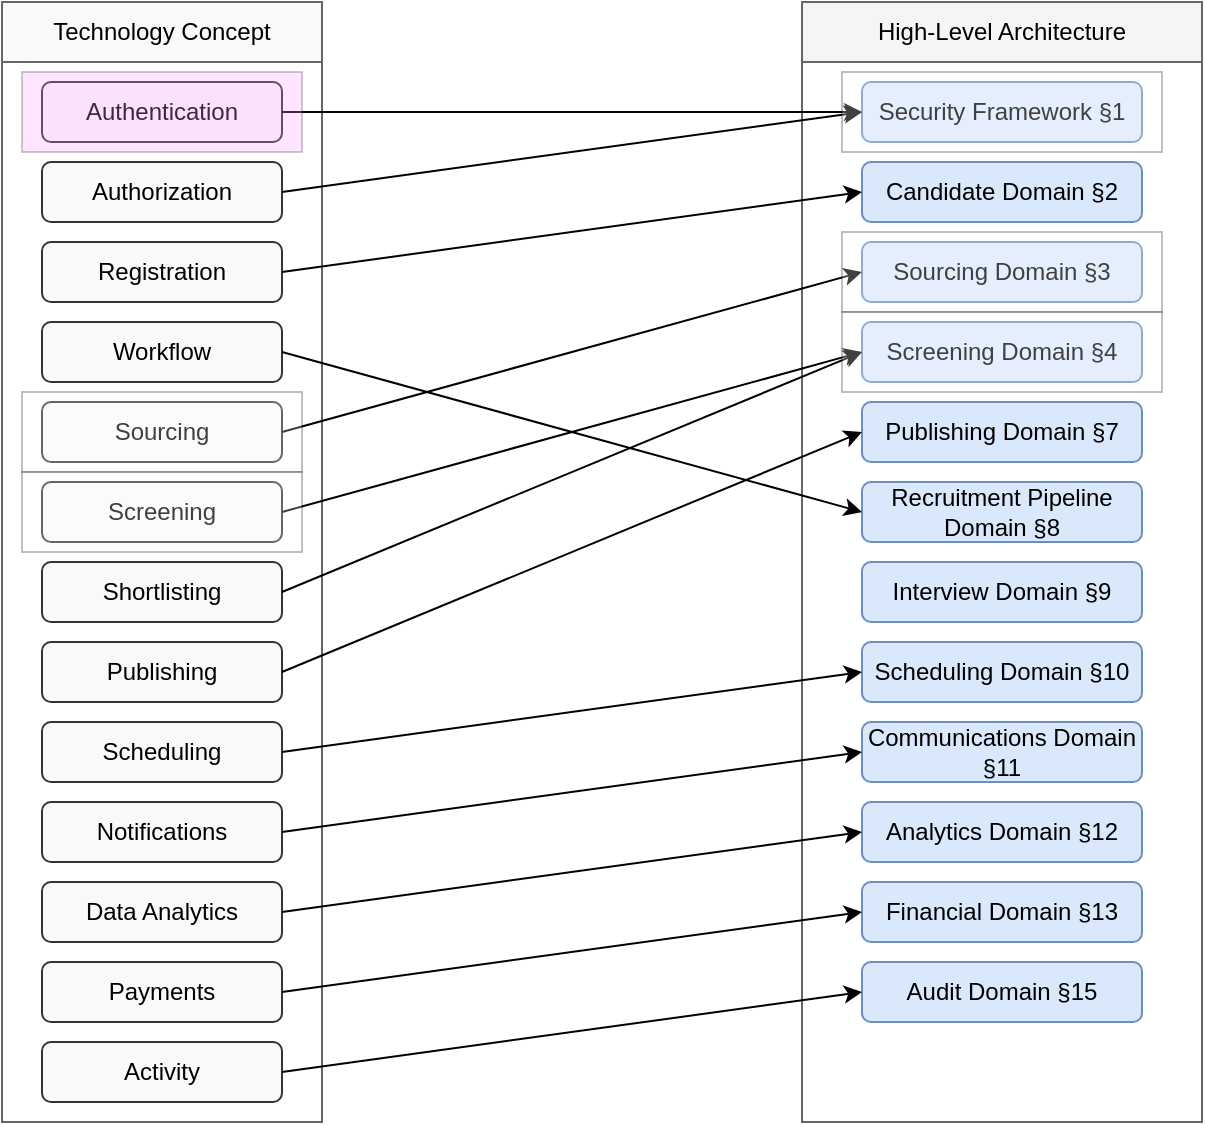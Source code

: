 <mxfile>
    <diagram id="concept-architecture-traceability" name="Concept-to-Architecture Mapping">
        <mxGraphModel dx="636" dy="594" grid="1" gridSize="10" guides="1" tooltips="1" connect="1" arrows="1" fold="1" page="1" pageScale="1" pageWidth="850" pageHeight="1100" math="0" shadow="0">
            <root>
                <mxCell id="0"/>
                <mxCell id="1" parent="0"/>
                <mxCell id="concept-group" value="Technology Concept" style="swimlane;fontStyle=0;childLayout=stackLayout;horizontal=1;startSize=30;horizontalStack=0;resizeParent=1;resizeParentMax=0;resizeLast=0;collapsible=1;marginBottom=0;whiteSpace=wrap;html=1;fillColor=#f9f9f9;strokeColor=#666666;" parent="1" vertex="1">
                    <mxGeometry x="120" y="160" width="160" height="560" as="geometry"/>
                </mxCell>
                <mxCell id="concept-auth" value="Authentication" style="rounded=1;whiteSpace=wrap;html=1;fillColor=#f9f9f9;strokeColor=#333333;" parent="1" vertex="1">
                    <mxGeometry x="140" y="200" width="120" height="30" as="geometry"/>
                </mxCell>
                <mxCell id="concept-auth2" value="Authorization" style="rounded=1;whiteSpace=wrap;html=1;fillColor=#f9f9f9;strokeColor=#333333;" parent="1" vertex="1">
                    <mxGeometry x="140" y="240" width="120" height="30" as="geometry"/>
                </mxCell>
                <mxCell id="concept-reg" value="Registration" style="rounded=1;whiteSpace=wrap;html=1;fillColor=#f9f9f9;strokeColor=#333333;" parent="1" vertex="1">
                    <mxGeometry x="140" y="280" width="120" height="30" as="geometry"/>
                </mxCell>
                <mxCell id="concept-wfl" value="Workflow" style="rounded=1;whiteSpace=wrap;html=1;fillColor=#f9f9f9;strokeColor=#333333;" parent="1" vertex="1">
                    <mxGeometry x="140" y="320" width="120" height="30" as="geometry"/>
                </mxCell>
                <mxCell id="concept-src" value="Sourcing" style="rounded=1;whiteSpace=wrap;html=1;fillColor=#f9f9f9;strokeColor=#333333;" parent="1" vertex="1">
                    <mxGeometry x="140" y="360" width="120" height="30" as="geometry"/>
                </mxCell>
                <mxCell id="concept-scr" value="Screening" style="rounded=1;whiteSpace=wrap;html=1;fillColor=#f9f9f9;strokeColor=#333333;" parent="1" vertex="1">
                    <mxGeometry x="140" y="400" width="120" height="30" as="geometry"/>
                </mxCell>
                <mxCell id="concept-short" value="Shortlisting" style="rounded=1;whiteSpace=wrap;html=1;fillColor=#f9f9f9;strokeColor=#333333;" parent="1" vertex="1">
                    <mxGeometry x="140" y="440" width="120" height="30" as="geometry"/>
                </mxCell>
                <mxCell id="concept-pub" value="Publishing" style="rounded=1;whiteSpace=wrap;html=1;fillColor=#f9f9f9;strokeColor=#333333;" parent="1" vertex="1">
                    <mxGeometry x="140" y="480" width="120" height="30" as="geometry"/>
                </mxCell>
                <mxCell id="concept-sch" value="Scheduling" style="rounded=1;whiteSpace=wrap;html=1;fillColor=#f9f9f9;strokeColor=#333333;" parent="1" vertex="1">
                    <mxGeometry x="140" y="520" width="120" height="30" as="geometry"/>
                </mxCell>
                <mxCell id="concept-not" value="Notifications" style="rounded=1;whiteSpace=wrap;html=1;fillColor=#f9f9f9;strokeColor=#333333;" parent="1" vertex="1">
                    <mxGeometry x="140" y="560" width="120" height="30" as="geometry"/>
                </mxCell>
                <mxCell id="concept-data" value="Data Analytics" style="rounded=1;whiteSpace=wrap;html=1;fillColor=#f9f9f9;strokeColor=#333333;" parent="1" vertex="1">
                    <mxGeometry x="140" y="600" width="120" height="30" as="geometry"/>
                </mxCell>
                <mxCell id="concept-pay" value="Payments" style="rounded=1;whiteSpace=wrap;html=1;fillColor=#f9f9f9;strokeColor=#333333;" parent="1" vertex="1">
                    <mxGeometry x="140" y="640" width="120" height="30" as="geometry"/>
                </mxCell>
                <mxCell id="concept-act" value="Activity" style="rounded=1;whiteSpace=wrap;html=1;fillColor=#f9f9f9;strokeColor=#333333;" parent="1" vertex="1">
                    <mxGeometry x="140" y="680" width="120" height="30" as="geometry"/>
                </mxCell>
                <mxCell id="arch-group" value="High-Level Architecture" style="swimlane;fontStyle=0;childLayout=stackLayout;horizontal=1;startSize=30;horizontalStack=0;resizeParent=1;resizeParentMax=0;resizeLast=0;collapsible=1;marginBottom=0;whiteSpace=wrap;html=1;fillColor=#f5f5f5;strokeColor=#666666;" parent="1" vertex="1">
                    <mxGeometry x="520" y="160" width="200" height="560" as="geometry"/>
                </mxCell>
                <mxCell id="arch-sec" value="Security Framework §1" style="rounded=1;whiteSpace=wrap;html=1;fillColor=#dae8fc;strokeColor=#6c8ebf;" parent="1" vertex="1">
                    <mxGeometry x="550" y="200" width="140" height="30" as="geometry"/>
                </mxCell>
                <mxCell id="arch-cd" value="Candidate Domain §2" style="rounded=1;whiteSpace=wrap;html=1;fillColor=#dae8fc;strokeColor=#6c8ebf;" parent="1" vertex="1">
                    <mxGeometry x="550" y="240" width="140" height="30" as="geometry"/>
                </mxCell>
                <mxCell id="arch-sd" value="Sourcing Domain §3" style="rounded=1;whiteSpace=wrap;html=1;fillColor=#dae8fc;strokeColor=#6c8ebf;" parent="1" vertex="1">
                    <mxGeometry x="550" y="280" width="140" height="30" as="geometry"/>
                </mxCell>
                <mxCell id="arch-scd" value="Screening Domain §4" style="rounded=1;whiteSpace=wrap;html=1;fillColor=#dae8fc;strokeColor=#6c8ebf;" parent="1" vertex="1">
                    <mxGeometry x="550" y="320" width="140" height="30" as="geometry"/>
                </mxCell>
                <mxCell id="arch-pd" value="Publishing Domain §7" style="rounded=1;whiteSpace=wrap;html=1;fillColor=#dae8fc;strokeColor=#6c8ebf;" parent="1" vertex="1">
                    <mxGeometry x="550" y="360" width="140" height="30" as="geometry"/>
                </mxCell>
                <mxCell id="arch-rd" value="Recruitment Pipeline Domain §8" style="rounded=1;whiteSpace=wrap;html=1;fillColor=#dae8fc;strokeColor=#6c8ebf;" parent="1" vertex="1">
                    <mxGeometry x="550" y="400" width="140" height="30" as="geometry"/>
                </mxCell>
                <mxCell id="arch-id" value="Interview Domain §9" style="rounded=1;whiteSpace=wrap;html=1;fillColor=#dae8fc;strokeColor=#6c8ebf;" parent="1" vertex="1">
                    <mxGeometry x="550" y="440" width="140" height="30" as="geometry"/>
                </mxCell>
                <mxCell id="arch-schd" value="Scheduling Domain §10" style="rounded=1;whiteSpace=wrap;html=1;fillColor=#dae8fc;strokeColor=#6c8ebf;" parent="1" vertex="1">
                    <mxGeometry x="550" y="480" width="140" height="30" as="geometry"/>
                </mxCell>
                <mxCell id="arch-coms" value="Communications Domain §11" style="rounded=1;whiteSpace=wrap;html=1;fillColor=#dae8fc;strokeColor=#6c8ebf;" parent="1" vertex="1">
                    <mxGeometry x="550" y="520" width="140" height="30" as="geometry"/>
                </mxCell>
                <mxCell id="arch-ad" value="Analytics Domain §12" style="rounded=1;whiteSpace=wrap;html=1;fillColor=#dae8fc;strokeColor=#6c8ebf;" parent="1" vertex="1">
                    <mxGeometry x="550" y="560" width="140" height="30" as="geometry"/>
                </mxCell>
                <mxCell id="arch-fd" value="Financial Domain §13" style="rounded=1;whiteSpace=wrap;html=1;fillColor=#dae8fc;strokeColor=#6c8ebf;" parent="1" vertex="1">
                    <mxGeometry x="550" y="600" width="140" height="30" as="geometry"/>
                </mxCell>
                <mxCell id="arch-aud" value="Audit Domain §15" style="rounded=1;whiteSpace=wrap;html=1;fillColor=#dae8fc;strokeColor=#6c8ebf;" parent="1" vertex="1">
                    <mxGeometry x="550" y="640" width="140" height="30" as="geometry"/>
                </mxCell>
                <mxCell id="conn1" value="" style="endArrow=classic;html=1;rounded=0;exitX=1;exitY=0.5;exitDx=0;exitDy=0;entryX=0;entryY=0.5;entryDx=0;entryDy=0;" parent="1" source="concept-auth" target="arch-sec" edge="1">
                    <mxGeometry width="50" height="50" relative="1" as="geometry">
                        <mxPoint x="400" y="420" as="sourcePoint"/>
                        <mxPoint x="450" y="370" as="targetPoint"/>
                    </mxGeometry>
                </mxCell>
                <mxCell id="conn2" value="" style="endArrow=classic;html=1;rounded=0;exitX=1;exitY=0.5;exitDx=0;exitDy=0;entryX=0;entryY=0.5;entryDx=0;entryDy=0;" parent="1" source="concept-auth2" target="arch-sec" edge="1">
                    <mxGeometry width="50" height="50" relative="1" as="geometry">
                        <mxPoint x="400" y="420" as="sourcePoint"/>
                        <mxPoint x="450" y="370" as="targetPoint"/>
                    </mxGeometry>
                </mxCell>
                <mxCell id="conn3" value="" style="endArrow=classic;html=1;rounded=0;exitX=1;exitY=0.5;exitDx=0;exitDy=0;entryX=0;entryY=0.5;entryDx=0;entryDy=0;" parent="1" source="concept-reg" target="arch-cd" edge="1">
                    <mxGeometry width="50" height="50" relative="1" as="geometry">
                        <mxPoint x="400" y="420" as="sourcePoint"/>
                        <mxPoint x="450" y="370" as="targetPoint"/>
                    </mxGeometry>
                </mxCell>
                <mxCell id="conn4" value="" style="endArrow=classic;html=1;rounded=0;exitX=1;exitY=0.5;exitDx=0;exitDy=0;entryX=0;entryY=0.5;entryDx=0;entryDy=0;" parent="1" source="concept-wfl" target="arch-rd" edge="1">
                    <mxGeometry width="50" height="50" relative="1" as="geometry">
                        <mxPoint x="400" y="420" as="sourcePoint"/>
                        <mxPoint x="450" y="370" as="targetPoint"/>
                    </mxGeometry>
                </mxCell>
                <mxCell id="conn5" value="" style="endArrow=classic;html=1;rounded=0;exitX=1;exitY=0.5;exitDx=0;exitDy=0;entryX=0;entryY=0.5;entryDx=0;entryDy=0;" parent="1" source="concept-src" target="arch-sd" edge="1">
                    <mxGeometry width="50" height="50" relative="1" as="geometry">
                        <mxPoint x="400" y="420" as="sourcePoint"/>
                        <mxPoint x="450" y="370" as="targetPoint"/>
                    </mxGeometry>
                </mxCell>
                <mxCell id="conn6" value="" style="endArrow=classic;html=1;rounded=0;exitX=1;exitY=0.5;exitDx=0;exitDy=0;entryX=0;entryY=0.5;entryDx=0;entryDy=0;" parent="1" source="concept-scr" target="arch-scd" edge="1">
                    <mxGeometry width="50" height="50" relative="1" as="geometry">
                        <mxPoint x="400" y="420" as="sourcePoint"/>
                        <mxPoint x="450" y="370" as="targetPoint"/>
                    </mxGeometry>
                </mxCell>
                <mxCell id="conn7" value="" style="endArrow=classic;html=1;rounded=0;exitX=1;exitY=0.5;exitDx=0;exitDy=0;entryX=0;entryY=0.5;entryDx=0;entryDy=0;" parent="1" source="concept-short" target="arch-scd" edge="1">
                    <mxGeometry width="50" height="50" relative="1" as="geometry">
                        <mxPoint x="400" y="420" as="sourcePoint"/>
                        <mxPoint x="450" y="370" as="targetPoint"/>
                    </mxGeometry>
                </mxCell>
                <mxCell id="conn8" value="" style="endArrow=classic;html=1;rounded=0;exitX=1;exitY=0.5;exitDx=0;exitDy=0;entryX=0;entryY=0.5;entryDx=0;entryDy=0;" parent="1" source="concept-pub" target="arch-pd" edge="1">
                    <mxGeometry width="50" height="50" relative="1" as="geometry">
                        <mxPoint x="400" y="420" as="sourcePoint"/>
                        <mxPoint x="450" y="370" as="targetPoint"/>
                    </mxGeometry>
                </mxCell>
                <mxCell id="conn9" value="" style="endArrow=classic;html=1;rounded=0;exitX=1;exitY=0.5;exitDx=0;exitDy=0;entryX=0;entryY=0.5;entryDx=0;entryDy=0;" parent="1" source="concept-sch" target="arch-schd" edge="1">
                    <mxGeometry width="50" height="50" relative="1" as="geometry">
                        <mxPoint x="400" y="420" as="sourcePoint"/>
                        <mxPoint x="450" y="370" as="targetPoint"/>
                    </mxGeometry>
                </mxCell>
                <mxCell id="conn10" value="" style="endArrow=classic;html=1;rounded=0;exitX=1;exitY=0.5;exitDx=0;exitDy=0;entryX=0;entryY=0.5;entryDx=0;entryDy=0;" parent="1" source="concept-not" target="arch-coms" edge="1">
                    <mxGeometry width="50" height="50" relative="1" as="geometry">
                        <mxPoint x="400" y="420" as="sourcePoint"/>
                        <mxPoint x="450" y="370" as="targetPoint"/>
                    </mxGeometry>
                </mxCell>
                <mxCell id="conn11" value="" style="endArrow=classic;html=1;rounded=0;exitX=1;exitY=0.5;exitDx=0;exitDy=0;entryX=0;entryY=0.5;entryDx=0;entryDy=0;" parent="1" source="concept-data" target="arch-ad" edge="1">
                    <mxGeometry width="50" height="50" relative="1" as="geometry">
                        <mxPoint x="400" y="420" as="sourcePoint"/>
                        <mxPoint x="450" y="370" as="targetPoint"/>
                    </mxGeometry>
                </mxCell>
                <mxCell id="conn12" value="" style="endArrow=classic;html=1;rounded=0;exitX=1;exitY=0.5;exitDx=0;exitDy=0;entryX=0;entryY=0.5;entryDx=0;entryDy=0;" parent="1" source="concept-pay" target="arch-fd" edge="1">
                    <mxGeometry width="50" height="50" relative="1" as="geometry">
                        <mxPoint x="400" y="420" as="sourcePoint"/>
                        <mxPoint x="450" y="370" as="targetPoint"/>
                    </mxGeometry>
                </mxCell>
                <mxCell id="conn13" value="" style="endArrow=classic;html=1;rounded=0;exitX=1;exitY=0.5;exitDx=0;exitDy=0;entryX=0;entryY=0.5;entryDx=0;entryDy=0;" parent="1" source="concept-act" target="arch-aud" edge="1">
                    <mxGeometry width="50" height="50" relative="1" as="geometry">
                        <mxPoint x="400" y="420" as="sourcePoint"/>
                        <mxPoint x="450" y="370" as="targetPoint"/>
                    </mxGeometry>
                </mxCell>
                <mxCell id="style1" value="" style="rounded=0;whiteSpace=wrap;html=1;fillColor=#f9f;strokeColor=#333;opacity=25;" parent="1" vertex="1">
                    <mxGeometry x="130" y="195" width="140" height="40" as="geometry"/>
                </mxCell>
                <mxCell id="style2" value="" style="rounded=0;whiteSpace=wrap;html=1;fillColor:#f9f;strokeColor:#333;opacity=25;" parent="1" vertex="1">
                    <mxGeometry x="130" y="355" width="140" height="40" as="geometry"/>
                </mxCell>
                <mxCell id="style3" value="" style="rounded=0;whiteSpace=wrap;html=1;fillColor:#f9f;strokeColor:#333;opacity=25;" parent="1" vertex="1">
                    <mxGeometry x="130" y="395" width="140" height="40" as="geometry"/>
                </mxCell>
                <mxCell id="style4" value="" style="rounded=0;whiteSpace=wrap;html=1;fillColor:#bbf;strokeColor:#333;opacity=25;" parent="1" vertex="1">
                    <mxGeometry x="540" y="195" width="160" height="40" as="geometry"/>
                </mxCell>
                <mxCell id="style5" value="" style="rounded=0;whiteSpace=wrap;html=1;fillColor:#bbf;strokeColor:#333;opacity=25;" parent="1" vertex="1">
                    <mxGeometry x="540" y="275" width="160" height="40" as="geometry"/>
                </mxCell>
                <mxCell id="style6" value="" style="rounded=0;whiteSpace=wrap;html=1;fillColor:#bbf;strokeColor:#333;opacity=25;" parent="1" vertex="1">
                    <mxGeometry x="540" y="315" width="160" height="40" as="geometry"/>
                </mxCell>
            </root>
        </mxGraphModel>
    </diagram>
</mxfile>